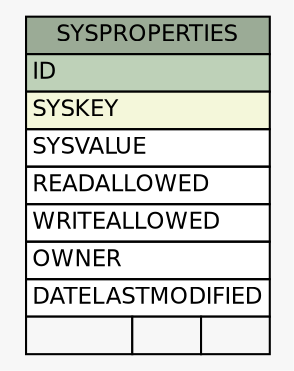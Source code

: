 // dot 2.26.3 on Linux 3.5.0-34-generic
// SchemaSpy rev 590
digraph "SYSPROPERTIES" {
  graph [
    rankdir="RL"
    bgcolor="#f7f7f7"
    nodesep="0.18"
    ranksep="0.46"
    fontname="Helvetica"
    fontsize="11"
  ];
  node [
    fontname="Helvetica"
    fontsize="11"
    shape="plaintext"
  ];
  edge [
    arrowsize="0.8"
  ];
  "SYSPROPERTIES" [
    label=<
    <TABLE BORDER="0" CELLBORDER="1" CELLSPACING="0" BGCOLOR="#ffffff">
      <TR><TD COLSPAN="3" BGCOLOR="#9bab96" ALIGN="CENTER">SYSPROPERTIES</TD></TR>
      <TR><TD PORT="ID" COLSPAN="3" BGCOLOR="#bed1b8" ALIGN="LEFT">ID</TD></TR>
      <TR><TD PORT="SYSKEY" COLSPAN="3" BGCOLOR="#f4f7da" ALIGN="LEFT">SYSKEY</TD></TR>
      <TR><TD PORT="SYSVALUE" COLSPAN="3" ALIGN="LEFT">SYSVALUE</TD></TR>
      <TR><TD PORT="READALLOWED" COLSPAN="3" ALIGN="LEFT">READALLOWED</TD></TR>
      <TR><TD PORT="WRITEALLOWED" COLSPAN="3" ALIGN="LEFT">WRITEALLOWED</TD></TR>
      <TR><TD PORT="OWNER" COLSPAN="3" ALIGN="LEFT">OWNER</TD></TR>
      <TR><TD PORT="DATELASTMODIFIED" COLSPAN="3" ALIGN="LEFT">DATELASTMODIFIED</TD></TR>
      <TR><TD ALIGN="LEFT" BGCOLOR="#f7f7f7">  </TD><TD ALIGN="RIGHT" BGCOLOR="#f7f7f7">  </TD><TD ALIGN="RIGHT" BGCOLOR="#f7f7f7">  </TD></TR>
    </TABLE>>
    URL="tables/SYSPROPERTIES.html"
    tooltip="SYSPROPERTIES"
  ];
}
